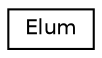digraph "Graphical Class Hierarchy"
{
  edge [fontname="Helvetica",fontsize="10",labelfontname="Helvetica",labelfontsize="10"];
  node [fontname="Helvetica",fontsize="10",shape=record];
  rankdir="LR";
  Node1 [label="Elum",height=0.2,width=0.4,color="black", fillcolor="white", style="filled",URL="$classElum.html",tooltip="Elum class to allow access to single Elums. "];
}
